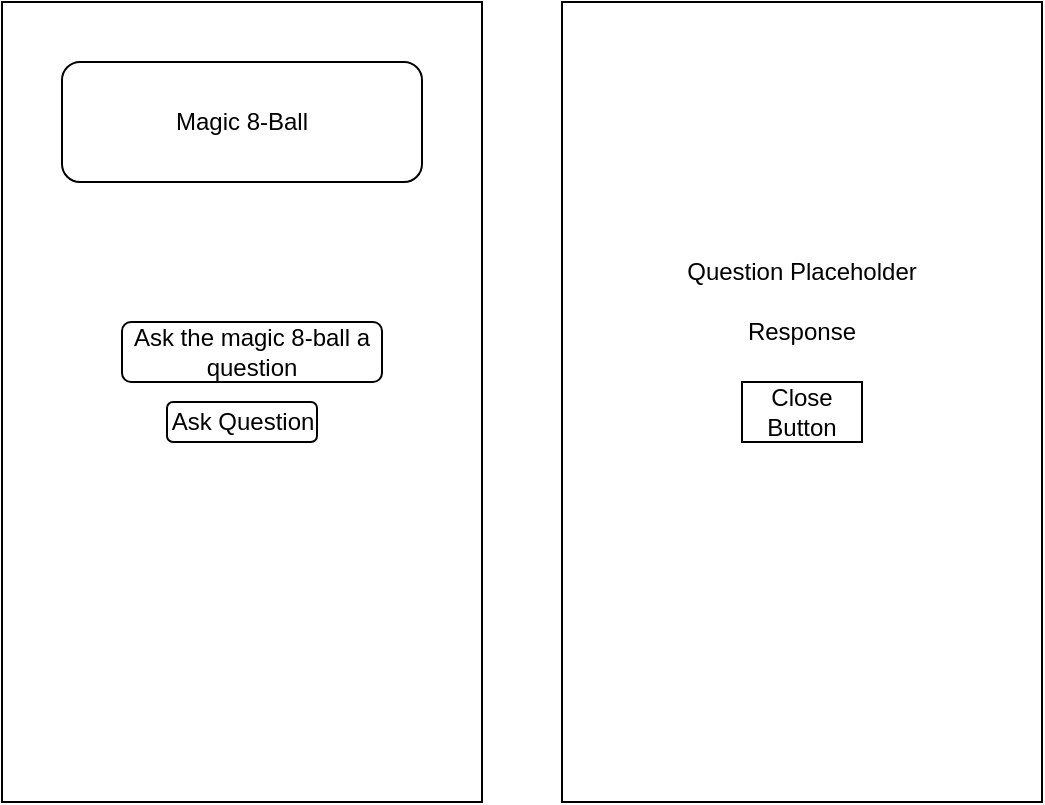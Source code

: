 <mxfile version="20.5.3" type="device"><diagram id="AaxDPAdmEXIK_AaQ97UM" name="Page-1"><mxGraphModel dx="1422" dy="744" grid="1" gridSize="10" guides="1" tooltips="1" connect="1" arrows="1" fold="1" page="1" pageScale="1" pageWidth="850" pageHeight="1100" math="0" shadow="0"><root><mxCell id="0"/><mxCell id="1" parent="0"/><mxCell id="yEqJhyYW26SOa_z2wXN5-1" value="" style="rounded=0;whiteSpace=wrap;html=1;" vertex="1" parent="1"><mxGeometry x="40" y="80" width="240" height="400" as="geometry"/></mxCell><mxCell id="yEqJhyYW26SOa_z2wXN5-2" value="Magic 8-Ball" style="rounded=1;whiteSpace=wrap;html=1;" vertex="1" parent="1"><mxGeometry x="70" y="110" width="180" height="60" as="geometry"/></mxCell><mxCell id="yEqJhyYW26SOa_z2wXN5-3" value="Ask the magic 8-ball a question" style="rounded=1;whiteSpace=wrap;html=1;" vertex="1" parent="1"><mxGeometry x="100" y="240" width="130" height="30" as="geometry"/></mxCell><mxCell id="yEqJhyYW26SOa_z2wXN5-4" value="Ask Question" style="rounded=1;whiteSpace=wrap;html=1;" vertex="1" parent="1"><mxGeometry x="122.5" y="280" width="75" height="20" as="geometry"/></mxCell><mxCell id="yEqJhyYW26SOa_z2wXN5-5" value="" style="rounded=0;whiteSpace=wrap;html=1;" vertex="1" parent="1"><mxGeometry x="320" y="80" width="240" height="400" as="geometry"/></mxCell><mxCell id="yEqJhyYW26SOa_z2wXN5-7" value="Question Placeholder" style="text;html=1;strokeColor=none;fillColor=none;align=center;verticalAlign=middle;whiteSpace=wrap;rounded=0;" vertex="1" parent="1"><mxGeometry x="380" y="200" width="120" height="30" as="geometry"/></mxCell><mxCell id="yEqJhyYW26SOa_z2wXN5-8" value="Response" style="text;html=1;strokeColor=none;fillColor=none;align=center;verticalAlign=middle;whiteSpace=wrap;rounded=0;" vertex="1" parent="1"><mxGeometry x="410" y="230" width="60" height="30" as="geometry"/></mxCell><mxCell id="yEqJhyYW26SOa_z2wXN5-9" value="Close Button" style="rounded=0;whiteSpace=wrap;html=1;" vertex="1" parent="1"><mxGeometry x="410" y="270" width="60" height="30" as="geometry"/></mxCell></root></mxGraphModel></diagram></mxfile>